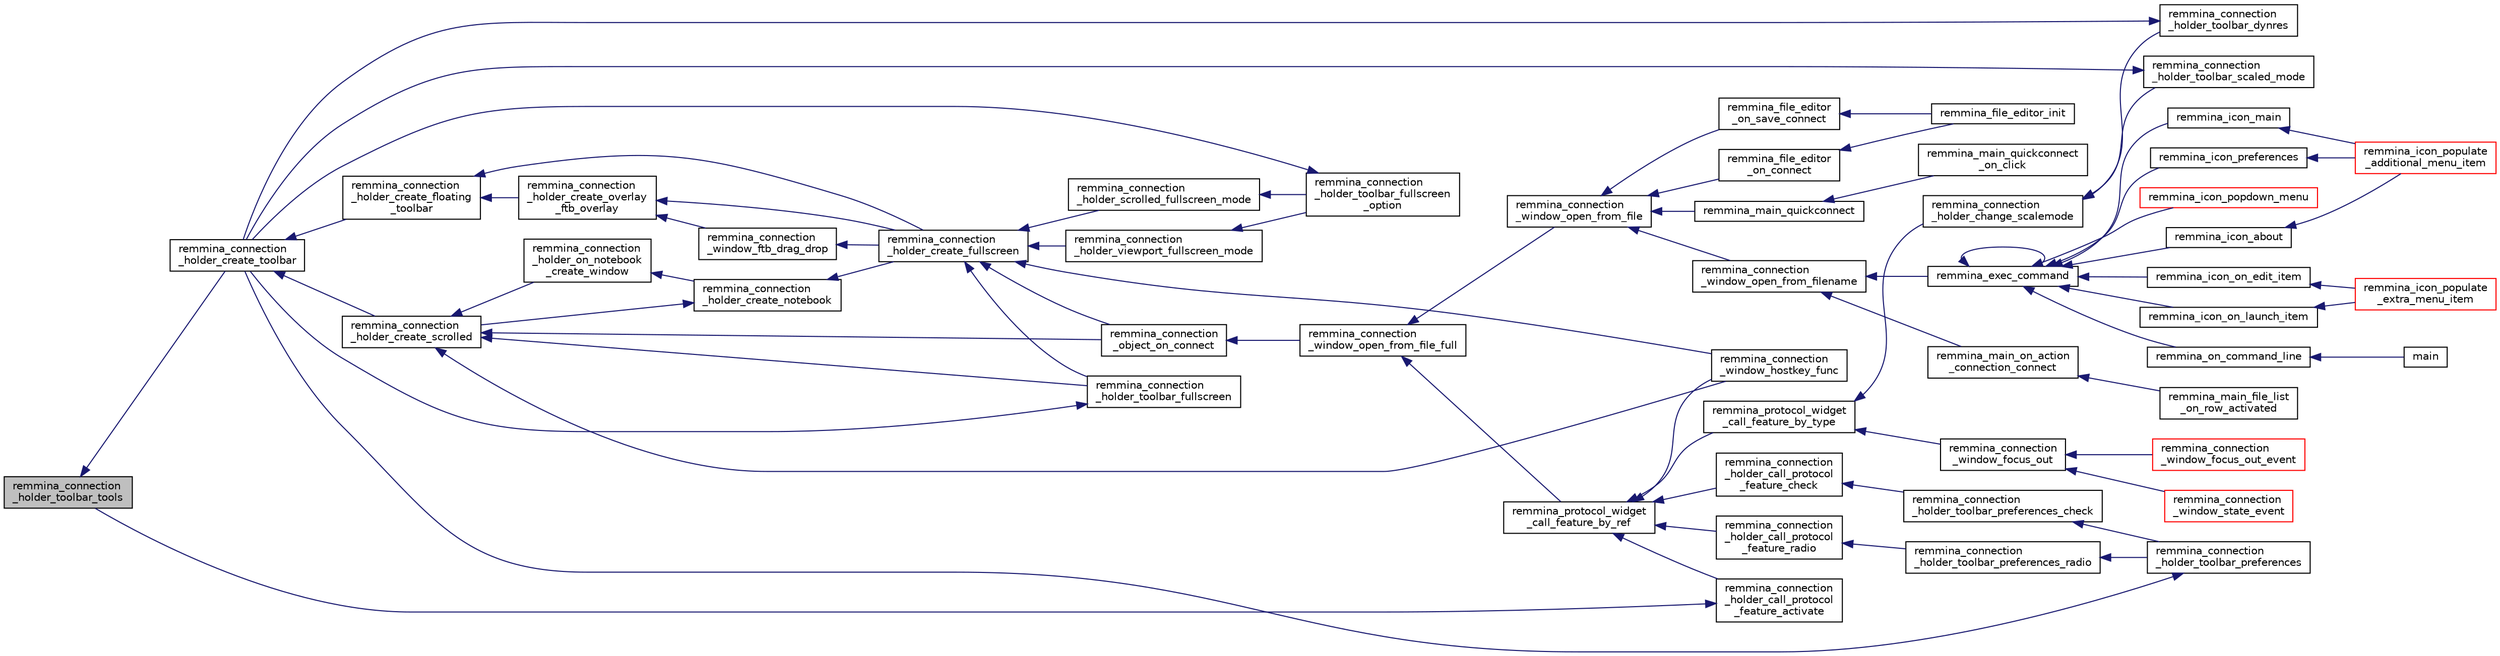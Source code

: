 digraph "remmina_connection_holder_toolbar_tools"
{
  edge [fontname="Helvetica",fontsize="10",labelfontname="Helvetica",labelfontsize="10"];
  node [fontname="Helvetica",fontsize="10",shape=record];
  rankdir="LR";
  Node9638 [label="remmina_connection\l_holder_toolbar_tools",height=0.2,width=0.4,color="black", fillcolor="grey75", style="filled", fontcolor="black"];
  Node9638 -> Node9639 [dir="back",color="midnightblue",fontsize="10",style="solid",fontname="Helvetica"];
  Node9639 [label="remmina_connection\l_holder_create_toolbar",height=0.2,width=0.4,color="black", fillcolor="white", style="filled",URL="$remmina__connection__window_8c.html#af8138da72278e9e9000276e08a6fd984"];
  Node9639 -> Node9640 [dir="back",color="midnightblue",fontsize="10",style="solid",fontname="Helvetica"];
  Node9640 [label="remmina_connection\l_holder_create_floating\l_toolbar",height=0.2,width=0.4,color="black", fillcolor="white", style="filled",URL="$remmina__connection__window_8c.html#a967dca6c1876afc3e6bcb763f9709d43"];
  Node9640 -> Node9641 [dir="back",color="midnightblue",fontsize="10",style="solid",fontname="Helvetica"];
  Node9641 [label="remmina_connection\l_holder_create_overlay\l_ftb_overlay",height=0.2,width=0.4,color="black", fillcolor="white", style="filled",URL="$remmina__connection__window_8c.html#ab2edcb806312b3367c70fbb13c383ae0"];
  Node9641 -> Node9642 [dir="back",color="midnightblue",fontsize="10",style="solid",fontname="Helvetica"];
  Node9642 [label="remmina_connection\l_window_ftb_drag_drop",height=0.2,width=0.4,color="black", fillcolor="white", style="filled",URL="$remmina__connection__window_8c.html#a15c9b2bd929f8f2bb64d0bb6fa60f067"];
  Node9642 -> Node9643 [dir="back",color="midnightblue",fontsize="10",style="solid",fontname="Helvetica"];
  Node9643 [label="remmina_connection\l_holder_create_fullscreen",height=0.2,width=0.4,color="black", fillcolor="white", style="filled",URL="$remmina__connection__window_8c.html#ae67ca4d276339723c1ff87fc224eaccf"];
  Node9643 -> Node9644 [dir="back",color="midnightblue",fontsize="10",style="solid",fontname="Helvetica"];
  Node9644 [label="remmina_connection\l_holder_toolbar_fullscreen",height=0.2,width=0.4,color="black", fillcolor="white", style="filled",URL="$remmina__connection__window_8c.html#a02ac20f50f1b7b816bd7208127efdbee"];
  Node9644 -> Node9639 [dir="back",color="midnightblue",fontsize="10",style="solid",fontname="Helvetica"];
  Node9643 -> Node9645 [dir="back",color="midnightblue",fontsize="10",style="solid",fontname="Helvetica"];
  Node9645 [label="remmina_connection\l_holder_viewport_fullscreen_mode",height=0.2,width=0.4,color="black", fillcolor="white", style="filled",URL="$remmina__connection__window_8c.html#a0e99d0ff8c39f2c6de508eee9ef498c5"];
  Node9645 -> Node9646 [dir="back",color="midnightblue",fontsize="10",style="solid",fontname="Helvetica"];
  Node9646 [label="remmina_connection\l_holder_toolbar_fullscreen\l_option",height=0.2,width=0.4,color="black", fillcolor="white", style="filled",URL="$remmina__connection__window_8c.html#a1415cdcbed0e6fe9a7978586bf132207"];
  Node9646 -> Node9639 [dir="back",color="midnightblue",fontsize="10",style="solid",fontname="Helvetica"];
  Node9643 -> Node9647 [dir="back",color="midnightblue",fontsize="10",style="solid",fontname="Helvetica"];
  Node9647 [label="remmina_connection\l_holder_scrolled_fullscreen_mode",height=0.2,width=0.4,color="black", fillcolor="white", style="filled",URL="$remmina__connection__window_8c.html#aa25cae5c0e15e13b817b925e42a044a9"];
  Node9647 -> Node9646 [dir="back",color="midnightblue",fontsize="10",style="solid",fontname="Helvetica"];
  Node9643 -> Node9648 [dir="back",color="midnightblue",fontsize="10",style="solid",fontname="Helvetica"];
  Node9648 [label="remmina_connection\l_window_hostkey_func",height=0.2,width=0.4,color="black", fillcolor="white", style="filled",URL="$remmina__connection__window_8c.html#abef663d930076deb3105f86dabe2a9c3"];
  Node9643 -> Node9649 [dir="back",color="midnightblue",fontsize="10",style="solid",fontname="Helvetica"];
  Node9649 [label="remmina_connection\l_object_on_connect",height=0.2,width=0.4,color="black", fillcolor="white", style="filled",URL="$remmina__connection__window_8c.html#a0ad685a873ecef95ec13caba17e0c22e"];
  Node9649 -> Node9650 [dir="back",color="midnightblue",fontsize="10",style="solid",fontname="Helvetica"];
  Node9650 [label="remmina_connection\l_window_open_from_file_full",height=0.2,width=0.4,color="black", fillcolor="white", style="filled",URL="$remmina__connection__window_8h.html#adbf2b670ca3bae96a99cb0b36021a961"];
  Node9650 -> Node9651 [dir="back",color="midnightblue",fontsize="10",style="solid",fontname="Helvetica"];
  Node9651 [label="remmina_connection\l_window_open_from_file",height=0.2,width=0.4,color="black", fillcolor="white", style="filled",URL="$remmina__connection__window_8h.html#a1c7f722a89609523cc4de079cc82f23c"];
  Node9651 -> Node9652 [dir="back",color="midnightblue",fontsize="10",style="solid",fontname="Helvetica"];
  Node9652 [label="remmina_connection\l_window_open_from_filename",height=0.2,width=0.4,color="black", fillcolor="white", style="filled",URL="$remmina__connection__window_8h.html#ab0ed27ef360efc7d92906cbabf9da5db"];
  Node9652 -> Node9653 [dir="back",color="midnightblue",fontsize="10",style="solid",fontname="Helvetica"];
  Node9653 [label="remmina_exec_command",height=0.2,width=0.4,color="black", fillcolor="white", style="filled",URL="$remmina__exec_8h.html#a424cabdcff647797061e7482049d62a7"];
  Node9653 -> Node9654 [dir="back",color="midnightblue",fontsize="10",style="solid",fontname="Helvetica"];
  Node9654 [label="remmina_on_command_line",height=0.2,width=0.4,color="black", fillcolor="white", style="filled",URL="$remmina_8c.html#aeb286fc5bd52ab5382ab8cb495dc2914"];
  Node9654 -> Node9655 [dir="back",color="midnightblue",fontsize="10",style="solid",fontname="Helvetica"];
  Node9655 [label="main",height=0.2,width=0.4,color="black", fillcolor="white", style="filled",URL="$remmina_8c.html#a0ddf1224851353fc92bfbff6f499fa97"];
  Node9653 -> Node9653 [dir="back",color="midnightblue",fontsize="10",style="solid",fontname="Helvetica"];
  Node9653 -> Node9656 [dir="back",color="midnightblue",fontsize="10",style="solid",fontname="Helvetica"];
  Node9656 [label="remmina_icon_main",height=0.2,width=0.4,color="black", fillcolor="white", style="filled",URL="$remmina__icon_8c.html#a920476110ab6410c8fc8cf734109e497"];
  Node9656 -> Node9657 [dir="back",color="midnightblue",fontsize="10",style="solid",fontname="Helvetica"];
  Node9657 [label="remmina_icon_populate\l_additional_menu_item",height=0.2,width=0.4,color="red", fillcolor="white", style="filled",URL="$remmina__icon_8c.html#a8aaf73ed94cf20dcce1c7be26262cb56"];
  Node9653 -> Node9667 [dir="back",color="midnightblue",fontsize="10",style="solid",fontname="Helvetica"];
  Node9667 [label="remmina_icon_preferences",height=0.2,width=0.4,color="black", fillcolor="white", style="filled",URL="$remmina__icon_8c.html#ad3b0e3d12e4854eae05b1afea19da404"];
  Node9667 -> Node9657 [dir="back",color="midnightblue",fontsize="10",style="solid",fontname="Helvetica"];
  Node9653 -> Node9668 [dir="back",color="midnightblue",fontsize="10",style="solid",fontname="Helvetica"];
  Node9668 [label="remmina_icon_about",height=0.2,width=0.4,color="black", fillcolor="white", style="filled",URL="$remmina__icon_8c.html#a5cdf1958ef01e49889bcee2e90e2cf71"];
  Node9668 -> Node9657 [dir="back",color="midnightblue",fontsize="10",style="solid",fontname="Helvetica"];
  Node9653 -> Node9669 [dir="back",color="midnightblue",fontsize="10",style="solid",fontname="Helvetica"];
  Node9669 [label="remmina_icon_on_launch_item",height=0.2,width=0.4,color="black", fillcolor="white", style="filled",URL="$remmina__icon_8c.html#ad1699688680e12abcfd5c74dd2f76d83"];
  Node9669 -> Node9670 [dir="back",color="midnightblue",fontsize="10",style="solid",fontname="Helvetica"];
  Node9670 [label="remmina_icon_populate\l_extra_menu_item",height=0.2,width=0.4,color="red", fillcolor="white", style="filled",URL="$remmina__icon_8c.html#a2847311861df3a2f1c8bbcd35cf3fd6f"];
  Node9653 -> Node9672 [dir="back",color="midnightblue",fontsize="10",style="solid",fontname="Helvetica"];
  Node9672 [label="remmina_icon_on_edit_item",height=0.2,width=0.4,color="black", fillcolor="white", style="filled",URL="$remmina__icon_8c.html#af8708120906a8dc41a7998ebf9ecd129"];
  Node9672 -> Node9670 [dir="back",color="midnightblue",fontsize="10",style="solid",fontname="Helvetica"];
  Node9653 -> Node9673 [dir="back",color="midnightblue",fontsize="10",style="solid",fontname="Helvetica"];
  Node9673 [label="remmina_icon_popdown_menu",height=0.2,width=0.4,color="red", fillcolor="white", style="filled",URL="$remmina__icon_8c.html#a444be76e3c3a065279c5f9abc7fae833"];
  Node9652 -> Node9674 [dir="back",color="midnightblue",fontsize="10",style="solid",fontname="Helvetica"];
  Node9674 [label="remmina_main_on_action\l_connection_connect",height=0.2,width=0.4,color="black", fillcolor="white", style="filled",URL="$remmina__main_8c.html#ae023d1cb099a4f7bee79f13760566cbf"];
  Node9674 -> Node9675 [dir="back",color="midnightblue",fontsize="10",style="solid",fontname="Helvetica"];
  Node9675 [label="remmina_main_file_list\l_on_row_activated",height=0.2,width=0.4,color="black", fillcolor="white", style="filled",URL="$remmina__main_8c.html#aba1a89a2400c5cc8373c6bd34602ac10"];
  Node9651 -> Node9676 [dir="back",color="midnightblue",fontsize="10",style="solid",fontname="Helvetica"];
  Node9676 [label="remmina_file_editor\l_on_connect",height=0.2,width=0.4,color="black", fillcolor="white", style="filled",URL="$remmina__file__editor_8c.html#a73b8581fd1fd77532b748d91a2951f25"];
  Node9676 -> Node9660 [dir="back",color="midnightblue",fontsize="10",style="solid",fontname="Helvetica"];
  Node9660 [label="remmina_file_editor_init",height=0.2,width=0.4,color="black", fillcolor="white", style="filled",URL="$remmina__file__editor_8c.html#a9afd8d41c66f547320930eb331f3124d"];
  Node9651 -> Node9661 [dir="back",color="midnightblue",fontsize="10",style="solid",fontname="Helvetica"];
  Node9661 [label="remmina_file_editor\l_on_save_connect",height=0.2,width=0.4,color="black", fillcolor="white", style="filled",URL="$remmina__file__editor_8c.html#a57224f3f69f04f398de563b71be6b18e"];
  Node9661 -> Node9660 [dir="back",color="midnightblue",fontsize="10",style="solid",fontname="Helvetica"];
  Node9651 -> Node9677 [dir="back",color="midnightblue",fontsize="10",style="solid",fontname="Helvetica"];
  Node9677 [label="remmina_main_quickconnect",height=0.2,width=0.4,color="black", fillcolor="white", style="filled",URL="$remmina__main_8c.html#a802458852abacebfb16f1f4295806a01"];
  Node9677 -> Node9678 [dir="back",color="midnightblue",fontsize="10",style="solid",fontname="Helvetica"];
  Node9678 [label="remmina_main_quickconnect\l_on_click",height=0.2,width=0.4,color="black", fillcolor="white", style="filled",URL="$remmina__main_8c.html#a210e9e04c7c97cc86412044de31f659d"];
  Node9650 -> Node9679 [dir="back",color="midnightblue",fontsize="10",style="solid",fontname="Helvetica"];
  Node9679 [label="remmina_protocol_widget\l_call_feature_by_ref",height=0.2,width=0.4,color="black", fillcolor="white", style="filled",URL="$remmina__protocol__widget_8h.html#a605b69a9aa4393024369cc5070488692"];
  Node9679 -> Node9680 [dir="back",color="midnightblue",fontsize="10",style="solid",fontname="Helvetica"];
  Node9680 [label="remmina_connection\l_holder_call_protocol\l_feature_radio",height=0.2,width=0.4,color="black", fillcolor="white", style="filled",URL="$remmina__connection__window_8c.html#a86280cb973101817f7410af393bc2f98"];
  Node9680 -> Node9681 [dir="back",color="midnightblue",fontsize="10",style="solid",fontname="Helvetica"];
  Node9681 [label="remmina_connection\l_holder_toolbar_preferences_radio",height=0.2,width=0.4,color="black", fillcolor="white", style="filled",URL="$remmina__connection__window_8c.html#a1ddab4aacc284c606ab237eae9c0b5a9"];
  Node9681 -> Node9682 [dir="back",color="midnightblue",fontsize="10",style="solid",fontname="Helvetica"];
  Node9682 [label="remmina_connection\l_holder_toolbar_preferences",height=0.2,width=0.4,color="black", fillcolor="white", style="filled",URL="$remmina__connection__window_8c.html#a78ec7d6e66d6e6569c1a9a0230c74bc8"];
  Node9682 -> Node9639 [dir="back",color="midnightblue",fontsize="10",style="solid",fontname="Helvetica"];
  Node9679 -> Node9683 [dir="back",color="midnightblue",fontsize="10",style="solid",fontname="Helvetica"];
  Node9683 [label="remmina_connection\l_holder_call_protocol\l_feature_check",height=0.2,width=0.4,color="black", fillcolor="white", style="filled",URL="$remmina__connection__window_8c.html#a8d924ded7fe147df8b5f113e2fb1d6e7"];
  Node9683 -> Node9684 [dir="back",color="midnightblue",fontsize="10",style="solid",fontname="Helvetica"];
  Node9684 [label="remmina_connection\l_holder_toolbar_preferences_check",height=0.2,width=0.4,color="black", fillcolor="white", style="filled",URL="$remmina__connection__window_8c.html#ada0dce340f5f1484c496a2357e8a2c69"];
  Node9684 -> Node9682 [dir="back",color="midnightblue",fontsize="10",style="solid",fontname="Helvetica"];
  Node9679 -> Node9685 [dir="back",color="midnightblue",fontsize="10",style="solid",fontname="Helvetica"];
  Node9685 [label="remmina_connection\l_holder_call_protocol\l_feature_activate",height=0.2,width=0.4,color="black", fillcolor="white", style="filled",URL="$remmina__connection__window_8c.html#a4507b43c6fd10bc68d9512c6b253a552"];
  Node9685 -> Node9638 [dir="back",color="midnightblue",fontsize="10",style="solid",fontname="Helvetica"];
  Node9679 -> Node9648 [dir="back",color="midnightblue",fontsize="10",style="solid",fontname="Helvetica"];
  Node9679 -> Node9686 [dir="back",color="midnightblue",fontsize="10",style="solid",fontname="Helvetica"];
  Node9686 [label="remmina_protocol_widget\l_call_feature_by_type",height=0.2,width=0.4,color="black", fillcolor="white", style="filled",URL="$remmina__protocol__widget_8h.html#a6a630e96e5b914d60d678ae8eaad4cd9"];
  Node9686 -> Node9687 [dir="back",color="midnightblue",fontsize="10",style="solid",fontname="Helvetica"];
  Node9687 [label="remmina_connection\l_holder_change_scalemode",height=0.2,width=0.4,color="black", fillcolor="white", style="filled",URL="$remmina__connection__window_8c.html#a5565ebedf82eb9f2d54b7f447b4c930e"];
  Node9687 -> Node9688 [dir="back",color="midnightblue",fontsize="10",style="solid",fontname="Helvetica"];
  Node9688 [label="remmina_connection\l_holder_toolbar_dynres",height=0.2,width=0.4,color="black", fillcolor="white", style="filled",URL="$remmina__connection__window_8c.html#a576e3800c7371f63b27e3832848ac4e5"];
  Node9688 -> Node9639 [dir="back",color="midnightblue",fontsize="10",style="solid",fontname="Helvetica"];
  Node9687 -> Node9689 [dir="back",color="midnightblue",fontsize="10",style="solid",fontname="Helvetica"];
  Node9689 [label="remmina_connection\l_holder_toolbar_scaled_mode",height=0.2,width=0.4,color="black", fillcolor="white", style="filled",URL="$remmina__connection__window_8c.html#ad6136dd7c0867a5a5f1c0b0645632ee4"];
  Node9689 -> Node9639 [dir="back",color="midnightblue",fontsize="10",style="solid",fontname="Helvetica"];
  Node9686 -> Node9690 [dir="back",color="midnightblue",fontsize="10",style="solid",fontname="Helvetica"];
  Node9690 [label="remmina_connection\l_window_focus_out",height=0.2,width=0.4,color="black", fillcolor="white", style="filled",URL="$remmina__connection__window_8c.html#a8c242e0a7ee57ed79099c330d696b43f"];
  Node9690 -> Node9691 [dir="back",color="midnightblue",fontsize="10",style="solid",fontname="Helvetica"];
  Node9691 [label="remmina_connection\l_window_focus_out_event",height=0.2,width=0.4,color="red", fillcolor="white", style="filled",URL="$remmina__connection__window_8c.html#a539828a1dd435bee083d82136691176c"];
  Node9690 -> Node9696 [dir="back",color="midnightblue",fontsize="10",style="solid",fontname="Helvetica"];
  Node9696 [label="remmina_connection\l_window_state_event",height=0.2,width=0.4,color="red", fillcolor="white", style="filled",URL="$remmina__connection__window_8c.html#a174d5b1e983a96c98aae2e8078f462bd"];
  Node9641 -> Node9643 [dir="back",color="midnightblue",fontsize="10",style="solid",fontname="Helvetica"];
  Node9640 -> Node9643 [dir="back",color="midnightblue",fontsize="10",style="solid",fontname="Helvetica"];
  Node9639 -> Node9693 [dir="back",color="midnightblue",fontsize="10",style="solid",fontname="Helvetica"];
  Node9693 [label="remmina_connection\l_holder_create_scrolled",height=0.2,width=0.4,color="black", fillcolor="white", style="filled",URL="$remmina__connection__window_8c.html#a57b3656c37df65d276ddd50a16906dc7"];
  Node9693 -> Node9644 [dir="back",color="midnightblue",fontsize="10",style="solid",fontname="Helvetica"];
  Node9693 -> Node9694 [dir="back",color="midnightblue",fontsize="10",style="solid",fontname="Helvetica"];
  Node9694 [label="remmina_connection\l_holder_on_notebook\l_create_window",height=0.2,width=0.4,color="black", fillcolor="white", style="filled",URL="$remmina__connection__window_8c.html#a2f5fc595c1aad851962aa58e2009bcce"];
  Node9694 -> Node9695 [dir="back",color="midnightblue",fontsize="10",style="solid",fontname="Helvetica"];
  Node9695 [label="remmina_connection\l_holder_create_notebook",height=0.2,width=0.4,color="black", fillcolor="white", style="filled",URL="$remmina__connection__window_8c.html#ae616dc409c5775dc73d9a83c1f081705"];
  Node9695 -> Node9693 [dir="back",color="midnightblue",fontsize="10",style="solid",fontname="Helvetica"];
  Node9695 -> Node9643 [dir="back",color="midnightblue",fontsize="10",style="solid",fontname="Helvetica"];
  Node9693 -> Node9648 [dir="back",color="midnightblue",fontsize="10",style="solid",fontname="Helvetica"];
  Node9693 -> Node9649 [dir="back",color="midnightblue",fontsize="10",style="solid",fontname="Helvetica"];
}
